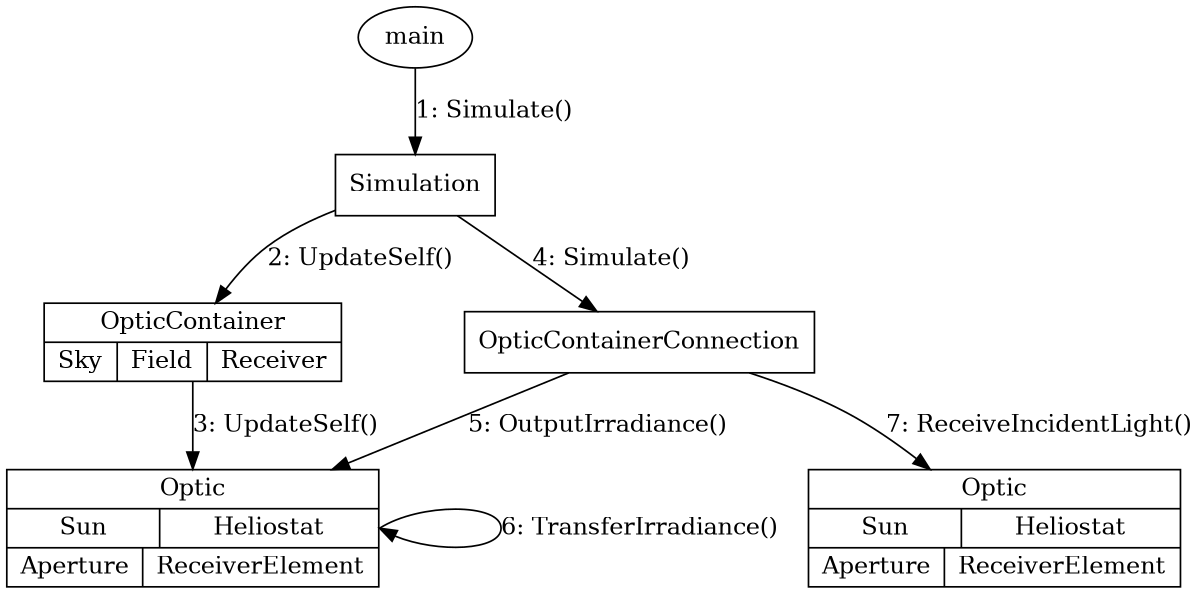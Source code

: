 digraph Simulate {
  size="8,8";
  nodesep=1.0;
  ordering=out;

  main;
  Simulation [shape=box];
  OpticContainerConnection [shape=box];
  OpticContainer [shape=record,label="{OpticContainer|{Sky|Field|Receiver}}"];
  {
    rank = same;
    Optic1 [shape=record,label="{Optic|{Sun|Heliostat}|{Aperture|ReceiverElement}}"];
    Optic2 [shape=record,label="{Optic|{Sun|Heliostat}|{Aperture|ReceiverElement}}"];
  }

  main -> Simulation [label="1: Simulate()"]
  Simulation -> OpticContainer [label="2: UpdateSelf()"];
  OpticContainer -> Optic1 [label="3: UpdateSelf()"];
  Simulation -> OpticContainerConnection [label="4: Simulate()"];
  OpticContainerConnection -> Optic1 [label="5: OutputIrradiance()"];
  Optic1 -> Optic1 [label="6: TransferIrradiance()",tailport=e,headport=e];
  OpticContainerConnection -> Optic2 [label="7: ReceiveIncidentLight()"];
}
